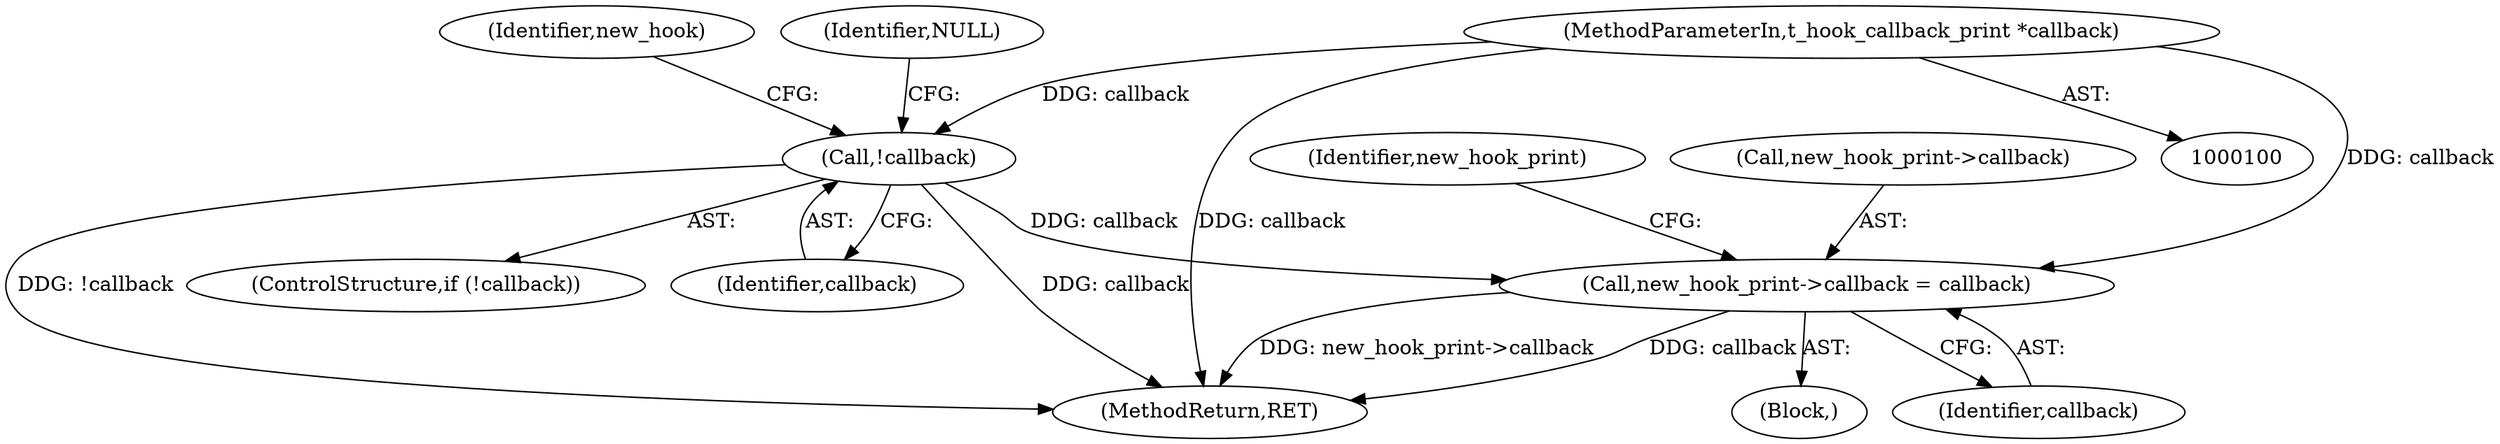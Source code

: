 digraph "0_savannah_c265cad1c95b84abfd4e8d861f25926ef13b5d91@pointer" {
"1000163" [label="(Call,new_hook_print->callback = callback)"];
"1000112" [label="(Call,!callback)"];
"1000106" [label="(MethodParameterIn,t_hook_callback_print *callback)"];
"1000113" [label="(Identifier,callback)"];
"1000117" [label="(Identifier,new_hook)"];
"1000164" [label="(Call,new_hook_print->callback)"];
"1000219" [label="(MethodReturn,RET)"];
"1000111" [label="(ControlStructure,if (!callback))"];
"1000108" [label="(Block,)"];
"1000115" [label="(Identifier,NULL)"];
"1000163" [label="(Call,new_hook_print->callback = callback)"];
"1000106" [label="(MethodParameterIn,t_hook_callback_print *callback)"];
"1000112" [label="(Call,!callback)"];
"1000167" [label="(Identifier,callback)"];
"1000170" [label="(Identifier,new_hook_print)"];
"1000163" -> "1000108"  [label="AST: "];
"1000163" -> "1000167"  [label="CFG: "];
"1000164" -> "1000163"  [label="AST: "];
"1000167" -> "1000163"  [label="AST: "];
"1000170" -> "1000163"  [label="CFG: "];
"1000163" -> "1000219"  [label="DDG: new_hook_print->callback"];
"1000163" -> "1000219"  [label="DDG: callback"];
"1000112" -> "1000163"  [label="DDG: callback"];
"1000106" -> "1000163"  [label="DDG: callback"];
"1000112" -> "1000111"  [label="AST: "];
"1000112" -> "1000113"  [label="CFG: "];
"1000113" -> "1000112"  [label="AST: "];
"1000115" -> "1000112"  [label="CFG: "];
"1000117" -> "1000112"  [label="CFG: "];
"1000112" -> "1000219"  [label="DDG: !callback"];
"1000112" -> "1000219"  [label="DDG: callback"];
"1000106" -> "1000112"  [label="DDG: callback"];
"1000106" -> "1000100"  [label="AST: "];
"1000106" -> "1000219"  [label="DDG: callback"];
}
